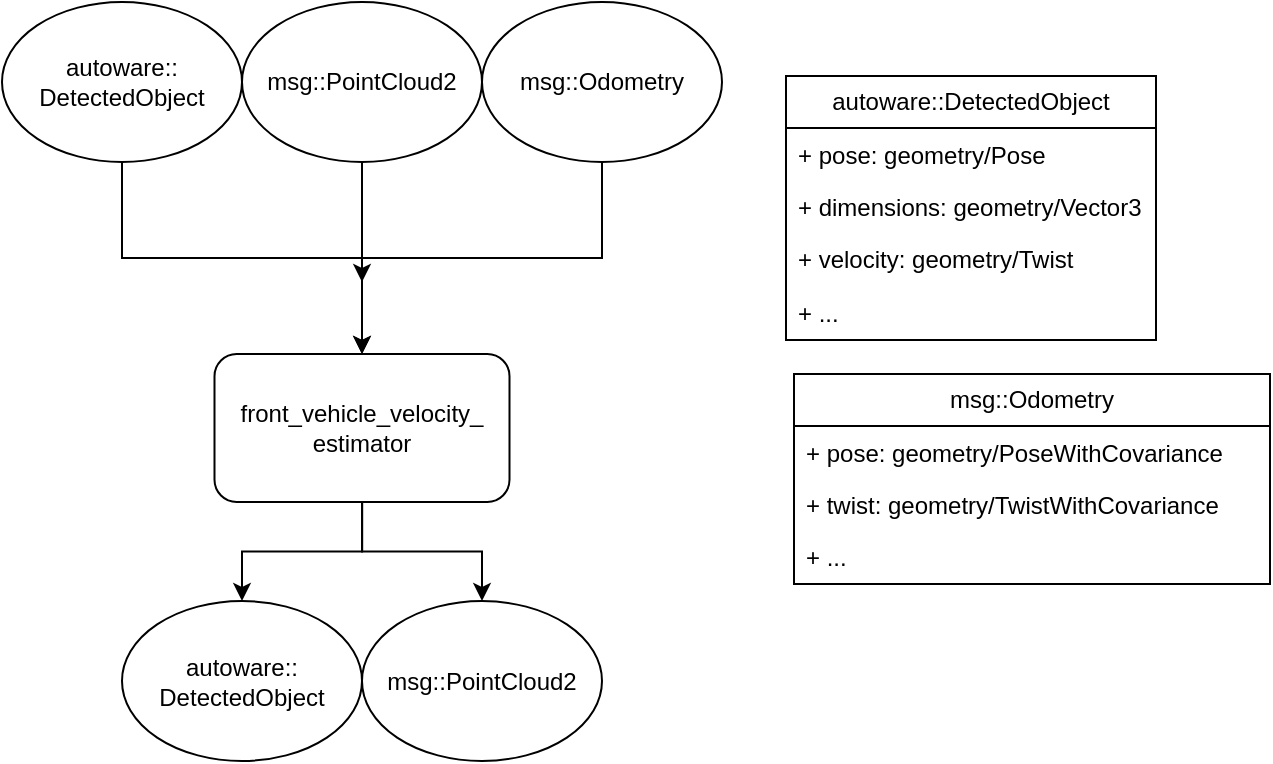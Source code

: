 <mxfile version="21.0.6" type="github">
  <diagram name="페이지-1" id="WdbPOWZgQCwgVUYRufdj">
    <mxGraphModel dx="1161" dy="631" grid="0" gridSize="10" guides="1" tooltips="1" connect="1" arrows="1" fold="1" page="1" pageScale="1" pageWidth="827" pageHeight="1169" math="0" shadow="0">
      <root>
        <mxCell id="0" />
        <mxCell id="1" parent="0" />
        <mxCell id="k63i88x8RMwJKloIp7tI-2" value="" style="endArrow=classic;html=1;rounded=0;exitX=0.5;exitY=1;exitDx=0;exitDy=0;" edge="1" parent="1">
          <mxGeometry width="50" height="50" relative="1" as="geometry">
            <mxPoint x="280" y="190" as="sourcePoint" />
            <mxPoint x="280" y="260" as="targetPoint" />
          </mxGeometry>
        </mxCell>
        <mxCell id="k63i88x8RMwJKloIp7tI-18" style="edgeStyle=orthogonalEdgeStyle;rounded=0;orthogonalLoop=1;jettySize=auto;html=1;entryX=0.5;entryY=0;entryDx=0;entryDy=0;" edge="1" parent="1" source="k63i88x8RMwJKloIp7tI-3" target="k63i88x8RMwJKloIp7tI-16">
          <mxGeometry relative="1" as="geometry" />
        </mxCell>
        <mxCell id="k63i88x8RMwJKloIp7tI-19" style="edgeStyle=orthogonalEdgeStyle;rounded=0;orthogonalLoop=1;jettySize=auto;html=1;entryX=0.5;entryY=0;entryDx=0;entryDy=0;" edge="1" parent="1" source="k63i88x8RMwJKloIp7tI-3" target="k63i88x8RMwJKloIp7tI-17">
          <mxGeometry relative="1" as="geometry" />
        </mxCell>
        <mxCell id="k63i88x8RMwJKloIp7tI-3" value="&lt;div style=&quot;&quot;&gt;front_vehicle_velocity_&lt;br&gt;estimator&lt;/div&gt;" style="rounded=1;whiteSpace=wrap;html=1;align=center;" vertex="1" parent="1">
          <mxGeometry x="206.25" y="296" width="147.5" height="74" as="geometry" />
        </mxCell>
        <mxCell id="k63i88x8RMwJKloIp7tI-4" value="msg::PointCloud2" style="ellipse;whiteSpace=wrap;html=1;" vertex="1" parent="1">
          <mxGeometry x="220" y="120" width="120" height="80" as="geometry" />
        </mxCell>
        <mxCell id="k63i88x8RMwJKloIp7tI-15" style="edgeStyle=orthogonalEdgeStyle;rounded=0;orthogonalLoop=1;jettySize=auto;html=1;entryX=0.5;entryY=0;entryDx=0;entryDy=0;" edge="1" parent="1" source="k63i88x8RMwJKloIp7tI-12" target="k63i88x8RMwJKloIp7tI-3">
          <mxGeometry relative="1" as="geometry" />
        </mxCell>
        <mxCell id="k63i88x8RMwJKloIp7tI-12" value="msg::Odometry" style="ellipse;whiteSpace=wrap;html=1;" vertex="1" parent="1">
          <mxGeometry x="340" y="120" width="120" height="80" as="geometry" />
        </mxCell>
        <mxCell id="k63i88x8RMwJKloIp7tI-14" style="edgeStyle=orthogonalEdgeStyle;rounded=0;orthogonalLoop=1;jettySize=auto;html=1;entryX=0.5;entryY=0;entryDx=0;entryDy=0;" edge="1" parent="1" source="k63i88x8RMwJKloIp7tI-13" target="k63i88x8RMwJKloIp7tI-3">
          <mxGeometry relative="1" as="geometry" />
        </mxCell>
        <mxCell id="k63i88x8RMwJKloIp7tI-13" value="autoware::&lt;br&gt;DetectedObject" style="ellipse;whiteSpace=wrap;html=1;" vertex="1" parent="1">
          <mxGeometry x="100" y="120" width="120" height="80" as="geometry" />
        </mxCell>
        <mxCell id="k63i88x8RMwJKloIp7tI-16" value="autoware::&lt;br&gt;DetectedObject" style="ellipse;whiteSpace=wrap;html=1;" vertex="1" parent="1">
          <mxGeometry x="160" y="419.5" width="120" height="80" as="geometry" />
        </mxCell>
        <mxCell id="k63i88x8RMwJKloIp7tI-17" value="msg::PointCloud2" style="ellipse;whiteSpace=wrap;html=1;" vertex="1" parent="1">
          <mxGeometry x="280" y="419.5" width="120" height="80" as="geometry" />
        </mxCell>
        <mxCell id="k63i88x8RMwJKloIp7tI-22" value="autoware::DetectedObject" style="swimlane;fontStyle=0;childLayout=stackLayout;horizontal=1;startSize=26;fillColor=none;horizontalStack=0;resizeParent=1;resizeParentMax=0;resizeLast=0;collapsible=1;marginBottom=0;whiteSpace=wrap;html=1;" vertex="1" parent="1">
          <mxGeometry x="492" y="157" width="185" height="132" as="geometry" />
        </mxCell>
        <mxCell id="k63i88x8RMwJKloIp7tI-23" value="+ pose: geometry/Pose" style="text;strokeColor=none;fillColor=none;align=left;verticalAlign=top;spacingLeft=4;spacingRight=4;overflow=hidden;rotatable=0;points=[[0,0.5],[1,0.5]];portConstraint=eastwest;whiteSpace=wrap;html=1;" vertex="1" parent="k63i88x8RMwJKloIp7tI-22">
          <mxGeometry y="26" width="185" height="26" as="geometry" />
        </mxCell>
        <mxCell id="k63i88x8RMwJKloIp7tI-24" value="+ dimensions: geometry/Vector3" style="text;strokeColor=none;fillColor=none;align=left;verticalAlign=top;spacingLeft=4;spacingRight=4;overflow=hidden;rotatable=0;points=[[0,0.5],[1,0.5]];portConstraint=eastwest;whiteSpace=wrap;html=1;" vertex="1" parent="k63i88x8RMwJKloIp7tI-22">
          <mxGeometry y="52" width="185" height="26" as="geometry" />
        </mxCell>
        <mxCell id="k63i88x8RMwJKloIp7tI-25" value="+ velocity: geometry/Twist" style="text;strokeColor=none;fillColor=none;align=left;verticalAlign=top;spacingLeft=4;spacingRight=4;overflow=hidden;rotatable=0;points=[[0,0.5],[1,0.5]];portConstraint=eastwest;whiteSpace=wrap;html=1;" vertex="1" parent="k63i88x8RMwJKloIp7tI-22">
          <mxGeometry y="78" width="185" height="27" as="geometry" />
        </mxCell>
        <mxCell id="k63i88x8RMwJKloIp7tI-29" value="+ ..." style="text;strokeColor=none;fillColor=none;align=left;verticalAlign=top;spacingLeft=4;spacingRight=4;overflow=hidden;rotatable=0;points=[[0,0.5],[1,0.5]];portConstraint=eastwest;whiteSpace=wrap;html=1;" vertex="1" parent="k63i88x8RMwJKloIp7tI-22">
          <mxGeometry y="105" width="185" height="27" as="geometry" />
        </mxCell>
        <mxCell id="k63i88x8RMwJKloIp7tI-30" value="msg::Odometry" style="swimlane;fontStyle=0;childLayout=stackLayout;horizontal=1;startSize=26;fillColor=none;horizontalStack=0;resizeParent=1;resizeParentMax=0;resizeLast=0;collapsible=1;marginBottom=0;whiteSpace=wrap;html=1;" vertex="1" parent="1">
          <mxGeometry x="496" y="306" width="238" height="105" as="geometry" />
        </mxCell>
        <mxCell id="k63i88x8RMwJKloIp7tI-31" value="+ pose: geometry/PoseWithCovariance" style="text;strokeColor=none;fillColor=none;align=left;verticalAlign=top;spacingLeft=4;spacingRight=4;overflow=hidden;rotatable=0;points=[[0,0.5],[1,0.5]];portConstraint=eastwest;whiteSpace=wrap;html=1;" vertex="1" parent="k63i88x8RMwJKloIp7tI-30">
          <mxGeometry y="26" width="238" height="26" as="geometry" />
        </mxCell>
        <mxCell id="k63i88x8RMwJKloIp7tI-32" value="+ twist: geometry/TwistWithCovariance" style="text;strokeColor=none;fillColor=none;align=left;verticalAlign=top;spacingLeft=4;spacingRight=4;overflow=hidden;rotatable=0;points=[[0,0.5],[1,0.5]];portConstraint=eastwest;whiteSpace=wrap;html=1;" vertex="1" parent="k63i88x8RMwJKloIp7tI-30">
          <mxGeometry y="52" width="238" height="26" as="geometry" />
        </mxCell>
        <mxCell id="k63i88x8RMwJKloIp7tI-34" value="+ ..." style="text;strokeColor=none;fillColor=none;align=left;verticalAlign=top;spacingLeft=4;spacingRight=4;overflow=hidden;rotatable=0;points=[[0,0.5],[1,0.5]];portConstraint=eastwest;whiteSpace=wrap;html=1;" vertex="1" parent="k63i88x8RMwJKloIp7tI-30">
          <mxGeometry y="78" width="238" height="27" as="geometry" />
        </mxCell>
      </root>
    </mxGraphModel>
  </diagram>
</mxfile>
